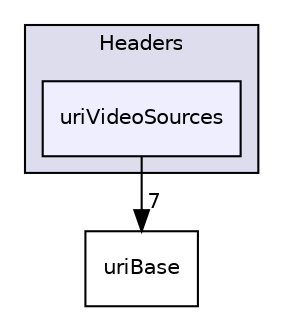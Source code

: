 digraph "uriVideoSources" {
  compound=true
  node [ fontsize="10", fontname="Helvetica"];
  edge [ labelfontsize="10", labelfontname="Helvetica"];
  subgraph clusterdir_3ed09e8ce6640af79318ee4a8db1ede0 {
    graph [ bgcolor="#ddddee", pencolor="black", label="Headers" fontname="Helvetica", fontsize="10", URL="dir_3ed09e8ce6640af79318ee4a8db1ede0.html"]
  dir_5b4802e0e4a28b69d34b6a84d6245ea7 [shape=box, label="uriVideoSources", style="filled", fillcolor="#eeeeff", pencolor="black", URL="dir_5b4802e0e4a28b69d34b6a84d6245ea7.html"];
  }
  dir_26171669b93c5a18bd4e2e3169ff538c [shape=box label="uriBase" URL="dir_26171669b93c5a18bd4e2e3169ff538c.html"];
  dir_5b4802e0e4a28b69d34b6a84d6245ea7->dir_26171669b93c5a18bd4e2e3169ff538c [headlabel="7", labeldistance=1.5 headhref="dir_000026_000032.html"];
}
